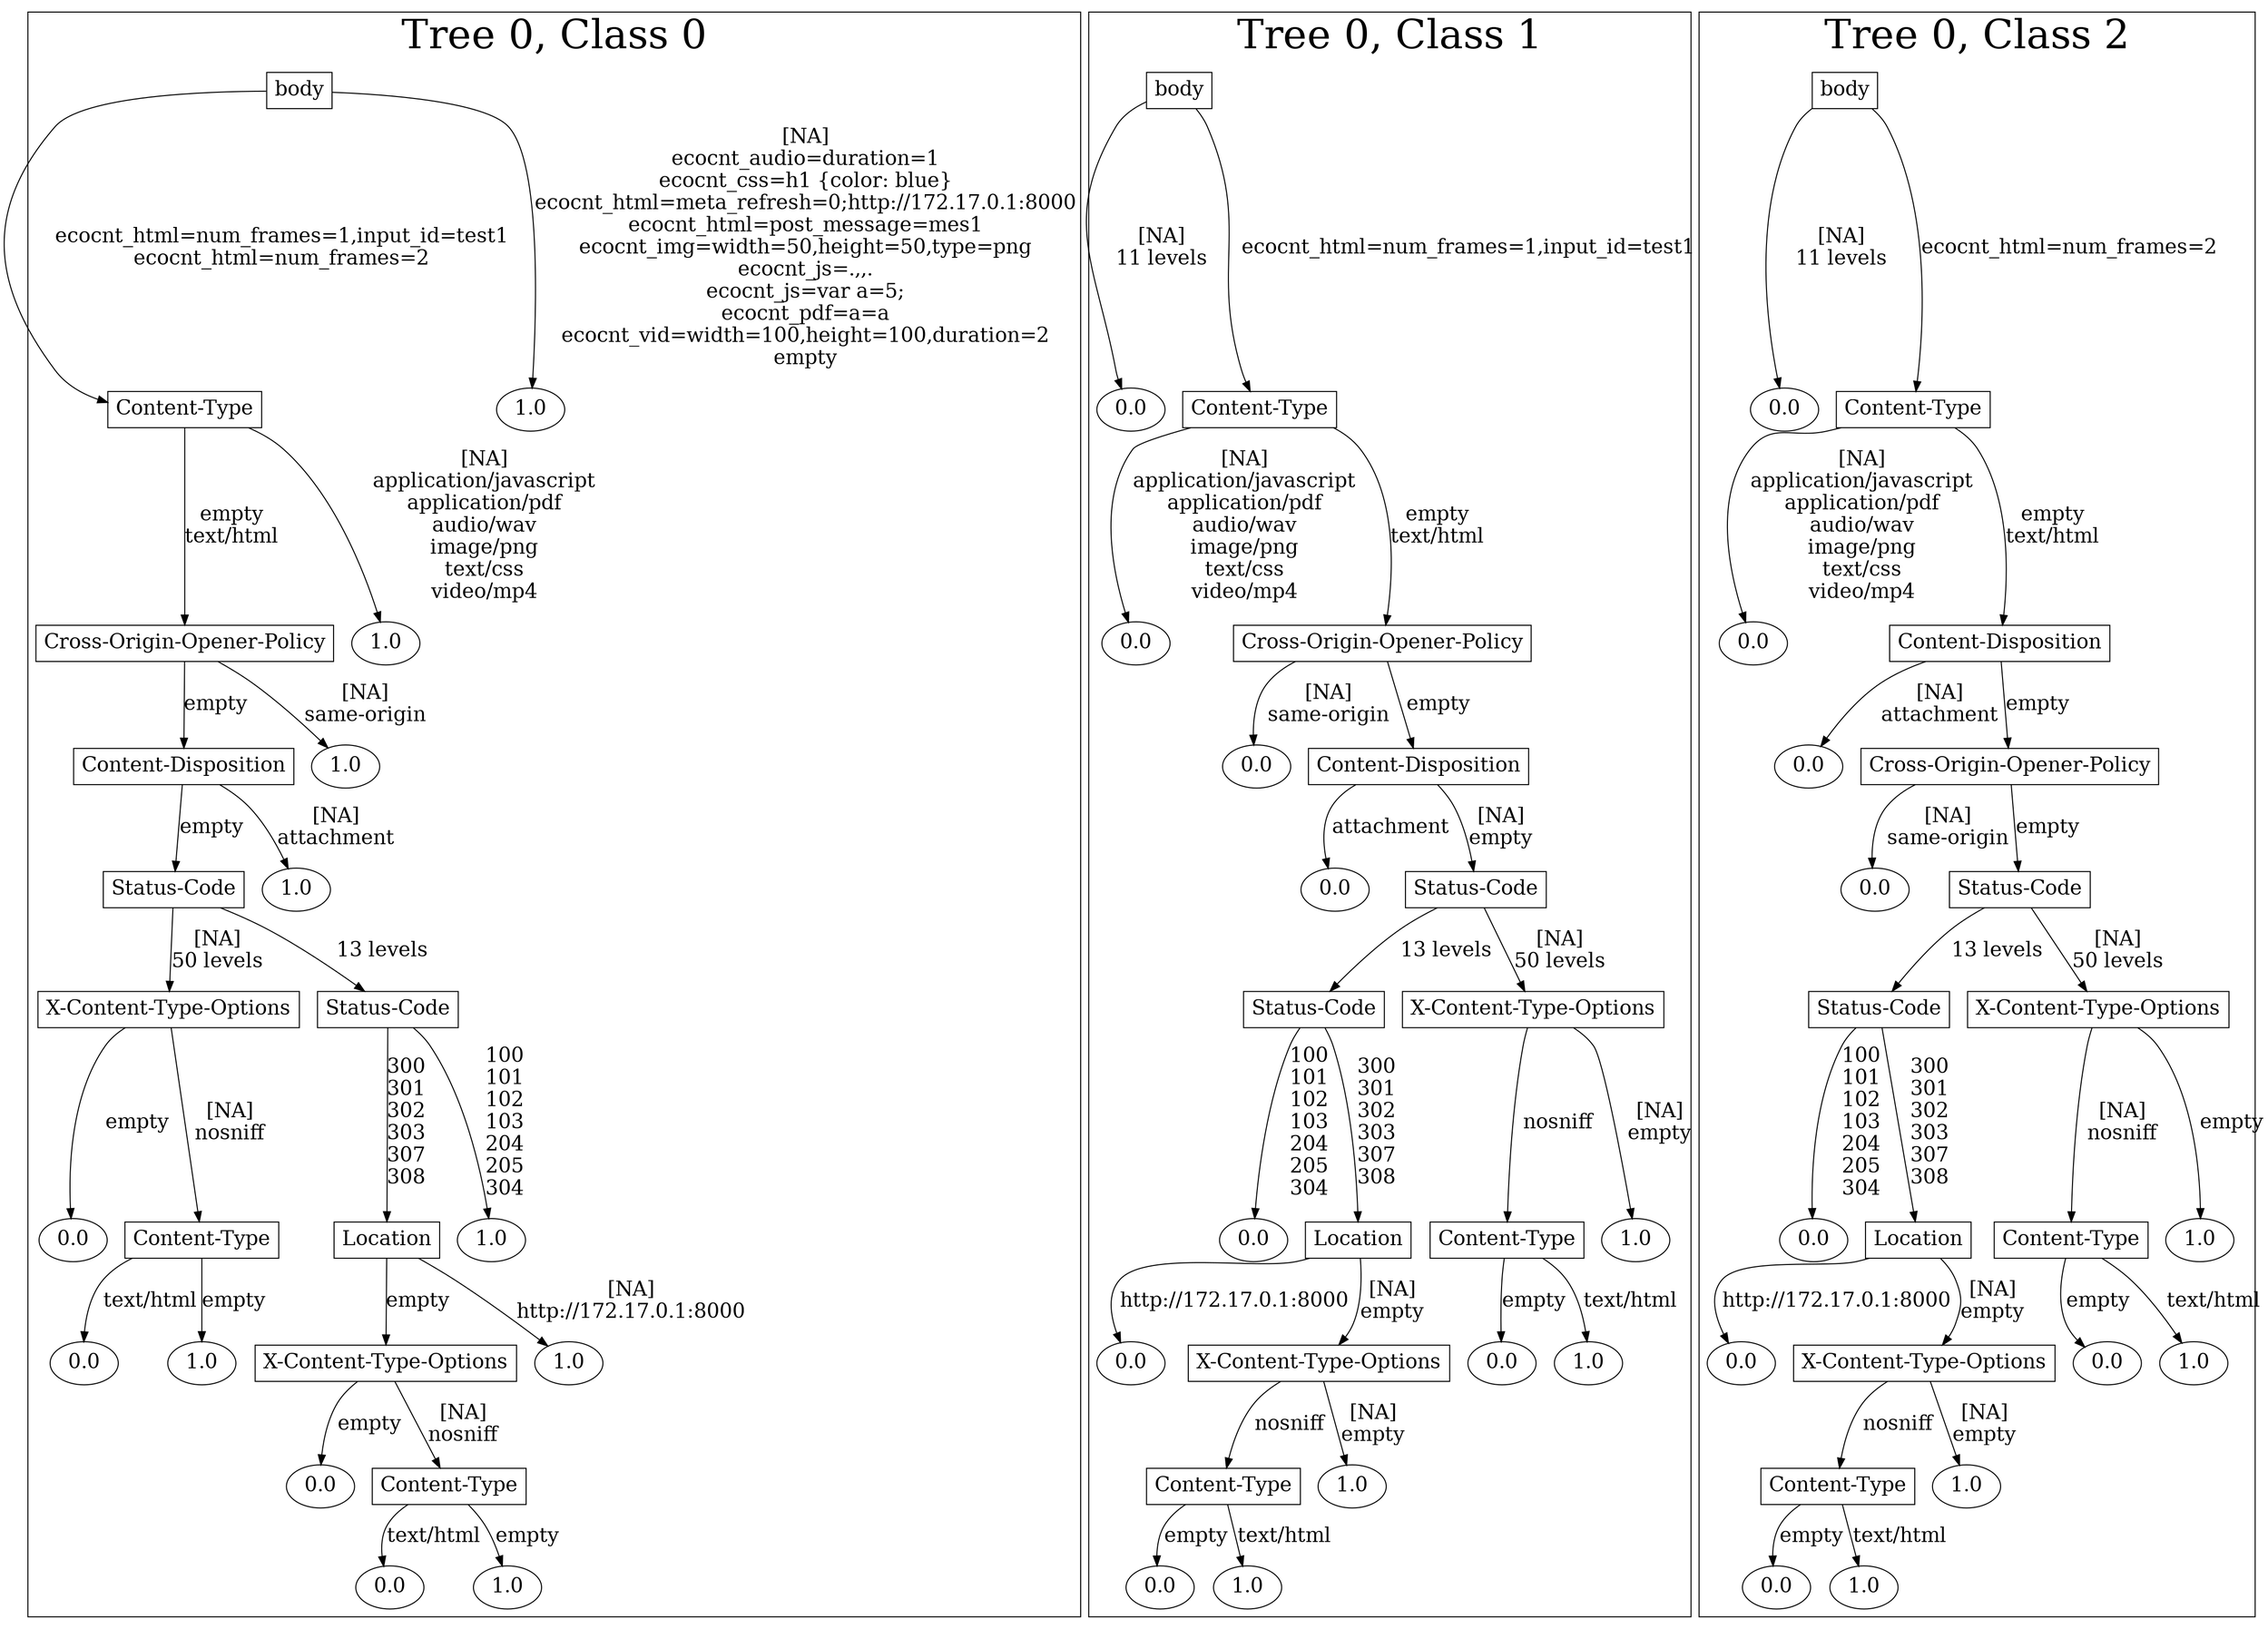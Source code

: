 /*
Generated by:
    http://https://github.com/h2oai/h2o-3/tree/master/h2o-genmodel/src/main/java/hex/genmodel/tools/PrintMojo.java
*/

/*
On a mac:

$ brew install graphviz
$ dot -Tpng file.gv -o file.png
$ open file.png
*/

digraph G {

subgraph cluster_0 {
/* Nodes */

/* Level 0 */
{
"SG_0_Node_0" [shape=box, fontsize=20, label="body"]
}

/* Level 1 */
{
"SG_0_Node_1" [shape=box, fontsize=20, label="Content-Type"]
"SG_0_Node_11" [fontsize=20, label="1.0"]
}

/* Level 2 */
{
"SG_0_Node_2" [shape=box, fontsize=20, label="Cross-Origin-Opener-Policy"]
"SG_0_Node_12" [fontsize=20, label="1.0"]
}

/* Level 3 */
{
"SG_0_Node_3" [shape=box, fontsize=20, label="Content-Disposition"]
"SG_0_Node_13" [fontsize=20, label="1.0"]
}

/* Level 4 */
{
"SG_0_Node_4" [shape=box, fontsize=20, label="Status-Code"]
"SG_0_Node_14" [fontsize=20, label="1.0"]
}

/* Level 5 */
{
"SG_0_Node_5" [shape=box, fontsize=20, label="X-Content-Type-Options"]
"SG_0_Node_6" [shape=box, fontsize=20, label="Status-Code"]
}

/* Level 6 */
{
"SG_0_Node_15" [fontsize=20, label="0.0"]
"SG_0_Node_7" [shape=box, fontsize=20, label="Content-Type"]
"SG_0_Node_8" [shape=box, fontsize=20, label="Location"]
"SG_0_Node_16" [fontsize=20, label="1.0"]
}

/* Level 7 */
{
"SG_0_Node_17" [fontsize=20, label="0.0"]
"SG_0_Node_18" [fontsize=20, label="1.0"]
"SG_0_Node_9" [shape=box, fontsize=20, label="X-Content-Type-Options"]
"SG_0_Node_19" [fontsize=20, label="1.0"]
}

/* Level 8 */
{
"SG_0_Node_20" [fontsize=20, label="0.0"]
"SG_0_Node_10" [shape=box, fontsize=20, label="Content-Type"]
}

/* Level 9 */
{
"SG_0_Node_21" [fontsize=20, label="0.0"]
"SG_0_Node_22" [fontsize=20, label="1.0"]
}

/* Edges */
"SG_0_Node_0" -> "SG_0_Node_1" [fontsize=20, label="ecocnt_html=num_frames=1,input_id=test1
ecocnt_html=num_frames=2
"]
"SG_0_Node_0" -> "SG_0_Node_11" [fontsize=20, label="[NA]
ecocnt_audio=duration=1
ecocnt_css=h1 {color: blue}
ecocnt_html=meta_refresh=0;http://172.17.0.1:8000
ecocnt_html=post_message=mes1
ecocnt_img=width=50,height=50,type=png
ecocnt_js=.,,.
ecocnt_js=var a=5;
ecocnt_pdf=a=a
ecocnt_vid=width=100,height=100,duration=2
empty
"]
"SG_0_Node_1" -> "SG_0_Node_2" [fontsize=20, label="empty
text/html
"]
"SG_0_Node_1" -> "SG_0_Node_12" [fontsize=20, label="[NA]
application/javascript
application/pdf
audio/wav
image/png
text/css
video/mp4
"]
"SG_0_Node_2" -> "SG_0_Node_3" [fontsize=20, label="empty
"]
"SG_0_Node_2" -> "SG_0_Node_13" [fontsize=20, label="[NA]
same-origin
"]
"SG_0_Node_3" -> "SG_0_Node_4" [fontsize=20, label="empty
"]
"SG_0_Node_3" -> "SG_0_Node_14" [fontsize=20, label="[NA]
attachment
"]
"SG_0_Node_4" -> "SG_0_Node_5" [fontsize=20, label="[NA]
50 levels
"]
"SG_0_Node_4" -> "SG_0_Node_6" [fontsize=20, label="13 levels
"]
"SG_0_Node_6" -> "SG_0_Node_8" [fontsize=20, label="300
301
302
303
307
308
"]
"SG_0_Node_6" -> "SG_0_Node_16" [fontsize=20, label="100
101
102
103
204
205
304
"]
"SG_0_Node_8" -> "SG_0_Node_9" [fontsize=20, label="empty
"]
"SG_0_Node_8" -> "SG_0_Node_19" [fontsize=20, label="[NA]
http://172.17.0.1:8000
"]
"SG_0_Node_9" -> "SG_0_Node_20" [fontsize=20, label="empty
"]
"SG_0_Node_9" -> "SG_0_Node_10" [fontsize=20, label="[NA]
nosniff
"]
"SG_0_Node_10" -> "SG_0_Node_21" [fontsize=20, label="text/html
"]
"SG_0_Node_10" -> "SG_0_Node_22" [fontsize=20, label="empty
"]
"SG_0_Node_5" -> "SG_0_Node_15" [fontsize=20, label="empty
"]
"SG_0_Node_5" -> "SG_0_Node_7" [fontsize=20, label="[NA]
nosniff
"]
"SG_0_Node_7" -> "SG_0_Node_17" [fontsize=20, label="text/html
"]
"SG_0_Node_7" -> "SG_0_Node_18" [fontsize=20, label="empty
"]

fontsize=40
label="Tree 0, Class 0"
}

subgraph cluster_1 {
/* Nodes */

/* Level 0 */
{
"SG_1_Node_0" [shape=box, fontsize=20, label="body"]
}

/* Level 1 */
{
"SG_1_Node_11" [fontsize=20, label="0.0"]
"SG_1_Node_1" [shape=box, fontsize=20, label="Content-Type"]
}

/* Level 2 */
{
"SG_1_Node_12" [fontsize=20, label="0.0"]
"SG_1_Node_2" [shape=box, fontsize=20, label="Cross-Origin-Opener-Policy"]
}

/* Level 3 */
{
"SG_1_Node_13" [fontsize=20, label="0.0"]
"SG_1_Node_3" [shape=box, fontsize=20, label="Content-Disposition"]
}

/* Level 4 */
{
"SG_1_Node_14" [fontsize=20, label="0.0"]
"SG_1_Node_4" [shape=box, fontsize=20, label="Status-Code"]
}

/* Level 5 */
{
"SG_1_Node_5" [shape=box, fontsize=20, label="Status-Code"]
"SG_1_Node_6" [shape=box, fontsize=20, label="X-Content-Type-Options"]
}

/* Level 6 */
{
"SG_1_Node_15" [fontsize=20, label="0.0"]
"SG_1_Node_7" [shape=box, fontsize=20, label="Location"]
"SG_1_Node_8" [shape=box, fontsize=20, label="Content-Type"]
"SG_1_Node_16" [fontsize=20, label="1.0"]
}

/* Level 7 */
{
"SG_1_Node_17" [fontsize=20, label="0.0"]
"SG_1_Node_9" [shape=box, fontsize=20, label="X-Content-Type-Options"]
"SG_1_Node_18" [fontsize=20, label="0.0"]
"SG_1_Node_19" [fontsize=20, label="1.0"]
}

/* Level 8 */
{
"SG_1_Node_10" [shape=box, fontsize=20, label="Content-Type"]
"SG_1_Node_20" [fontsize=20, label="1.0"]
}

/* Level 9 */
{
"SG_1_Node_21" [fontsize=20, label="0.0"]
"SG_1_Node_22" [fontsize=20, label="1.0"]
}

/* Edges */
"SG_1_Node_0" -> "SG_1_Node_11" [fontsize=20, label="[NA]
11 levels
"]
"SG_1_Node_0" -> "SG_1_Node_1" [fontsize=20, label="ecocnt_html=num_frames=1,input_id=test1
"]
"SG_1_Node_1" -> "SG_1_Node_12" [fontsize=20, label="[NA]
application/javascript
application/pdf
audio/wav
image/png
text/css
video/mp4
"]
"SG_1_Node_1" -> "SG_1_Node_2" [fontsize=20, label="empty
text/html
"]
"SG_1_Node_2" -> "SG_1_Node_13" [fontsize=20, label="[NA]
same-origin
"]
"SG_1_Node_2" -> "SG_1_Node_3" [fontsize=20, label="empty
"]
"SG_1_Node_3" -> "SG_1_Node_14" [fontsize=20, label="attachment
"]
"SG_1_Node_3" -> "SG_1_Node_4" [fontsize=20, label="[NA]
empty
"]
"SG_1_Node_4" -> "SG_1_Node_5" [fontsize=20, label="13 levels
"]
"SG_1_Node_4" -> "SG_1_Node_6" [fontsize=20, label="[NA]
50 levels
"]
"SG_1_Node_6" -> "SG_1_Node_8" [fontsize=20, label="nosniff
"]
"SG_1_Node_6" -> "SG_1_Node_16" [fontsize=20, label="[NA]
empty
"]
"SG_1_Node_8" -> "SG_1_Node_18" [fontsize=20, label="empty
"]
"SG_1_Node_8" -> "SG_1_Node_19" [fontsize=20, label="text/html
"]
"SG_1_Node_5" -> "SG_1_Node_15" [fontsize=20, label="100
101
102
103
204
205
304
"]
"SG_1_Node_5" -> "SG_1_Node_7" [fontsize=20, label="300
301
302
303
307
308
"]
"SG_1_Node_7" -> "SG_1_Node_17" [fontsize=20, label="http://172.17.0.1:8000
"]
"SG_1_Node_7" -> "SG_1_Node_9" [fontsize=20, label="[NA]
empty
"]
"SG_1_Node_9" -> "SG_1_Node_10" [fontsize=20, label="nosniff
"]
"SG_1_Node_9" -> "SG_1_Node_20" [fontsize=20, label="[NA]
empty
"]
"SG_1_Node_10" -> "SG_1_Node_21" [fontsize=20, label="empty
"]
"SG_1_Node_10" -> "SG_1_Node_22" [fontsize=20, label="text/html
"]

fontsize=40
label="Tree 0, Class 1"
}

subgraph cluster_2 {
/* Nodes */

/* Level 0 */
{
"SG_2_Node_0" [shape=box, fontsize=20, label="body"]
}

/* Level 1 */
{
"SG_2_Node_11" [fontsize=20, label="0.0"]
"SG_2_Node_1" [shape=box, fontsize=20, label="Content-Type"]
}

/* Level 2 */
{
"SG_2_Node_12" [fontsize=20, label="0.0"]
"SG_2_Node_2" [shape=box, fontsize=20, label="Content-Disposition"]
}

/* Level 3 */
{
"SG_2_Node_13" [fontsize=20, label="0.0"]
"SG_2_Node_3" [shape=box, fontsize=20, label="Cross-Origin-Opener-Policy"]
}

/* Level 4 */
{
"SG_2_Node_14" [fontsize=20, label="0.0"]
"SG_2_Node_4" [shape=box, fontsize=20, label="Status-Code"]
}

/* Level 5 */
{
"SG_2_Node_5" [shape=box, fontsize=20, label="Status-Code"]
"SG_2_Node_6" [shape=box, fontsize=20, label="X-Content-Type-Options"]
}

/* Level 6 */
{
"SG_2_Node_15" [fontsize=20, label="0.0"]
"SG_2_Node_7" [shape=box, fontsize=20, label="Location"]
"SG_2_Node_8" [shape=box, fontsize=20, label="Content-Type"]
"SG_2_Node_16" [fontsize=20, label="1.0"]
}

/* Level 7 */
{
"SG_2_Node_17" [fontsize=20, label="0.0"]
"SG_2_Node_9" [shape=box, fontsize=20, label="X-Content-Type-Options"]
"SG_2_Node_18" [fontsize=20, label="0.0"]
"SG_2_Node_19" [fontsize=20, label="1.0"]
}

/* Level 8 */
{
"SG_2_Node_10" [shape=box, fontsize=20, label="Content-Type"]
"SG_2_Node_20" [fontsize=20, label="1.0"]
}

/* Level 9 */
{
"SG_2_Node_21" [fontsize=20, label="0.0"]
"SG_2_Node_22" [fontsize=20, label="1.0"]
}

/* Edges */
"SG_2_Node_0" -> "SG_2_Node_11" [fontsize=20, label="[NA]
11 levels
"]
"SG_2_Node_0" -> "SG_2_Node_1" [fontsize=20, label="ecocnt_html=num_frames=2
"]
"SG_2_Node_1" -> "SG_2_Node_12" [fontsize=20, label="[NA]
application/javascript
application/pdf
audio/wav
image/png
text/css
video/mp4
"]
"SG_2_Node_1" -> "SG_2_Node_2" [fontsize=20, label="empty
text/html
"]
"SG_2_Node_2" -> "SG_2_Node_13" [fontsize=20, label="[NA]
attachment
"]
"SG_2_Node_2" -> "SG_2_Node_3" [fontsize=20, label="empty
"]
"SG_2_Node_3" -> "SG_2_Node_14" [fontsize=20, label="[NA]
same-origin
"]
"SG_2_Node_3" -> "SG_2_Node_4" [fontsize=20, label="empty
"]
"SG_2_Node_4" -> "SG_2_Node_5" [fontsize=20, label="13 levels
"]
"SG_2_Node_4" -> "SG_2_Node_6" [fontsize=20, label="[NA]
50 levels
"]
"SG_2_Node_6" -> "SG_2_Node_8" [fontsize=20, label="[NA]
nosniff
"]
"SG_2_Node_6" -> "SG_2_Node_16" [fontsize=20, label="empty
"]
"SG_2_Node_8" -> "SG_2_Node_18" [fontsize=20, label="empty
"]
"SG_2_Node_8" -> "SG_2_Node_19" [fontsize=20, label="text/html
"]
"SG_2_Node_5" -> "SG_2_Node_15" [fontsize=20, label="100
101
102
103
204
205
304
"]
"SG_2_Node_5" -> "SG_2_Node_7" [fontsize=20, label="300
301
302
303
307
308
"]
"SG_2_Node_7" -> "SG_2_Node_17" [fontsize=20, label="http://172.17.0.1:8000
"]
"SG_2_Node_7" -> "SG_2_Node_9" [fontsize=20, label="[NA]
empty
"]
"SG_2_Node_9" -> "SG_2_Node_10" [fontsize=20, label="nosniff
"]
"SG_2_Node_9" -> "SG_2_Node_20" [fontsize=20, label="[NA]
empty
"]
"SG_2_Node_10" -> "SG_2_Node_21" [fontsize=20, label="empty
"]
"SG_2_Node_10" -> "SG_2_Node_22" [fontsize=20, label="text/html
"]

fontsize=40
label="Tree 0, Class 2"
}

}

